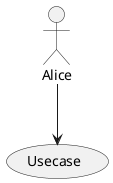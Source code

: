 {
  "sha1": "7tfzj9fgdtvd73uj96qkbn7lf0j9ktm",
  "insertion": {
    "when": "2024-05-30T20:48:21.274Z",
    "user": "plantuml@gmail.com"
  }
}
@startuml
actor Alice
Alice --> (Usecase)
newpage
actor Bob
Bob --> (Usecase)
newpage
actor Charline
Charline --> (Usecase)
newpage
actor Derek
Derek --> (Usecase)
@enduml
